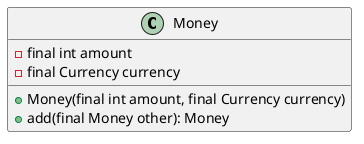 @startuml
 class Money {
   -final int amount
   -final Currency currency
   +Money(final int amount, final Currency currency)
   +add(final Money other): Money
 }
@enduml